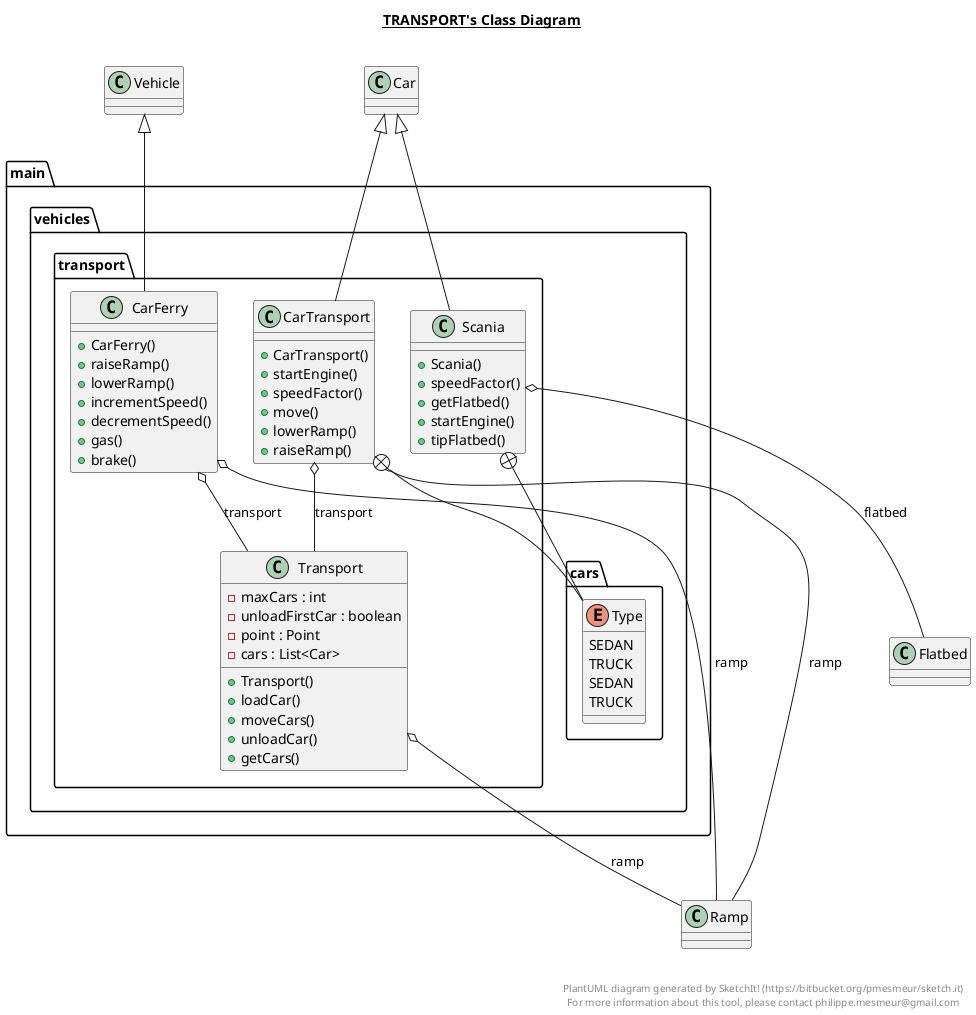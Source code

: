 @startuml

title __TRANSPORT's Class Diagram__\n

  package main {
    package main.vehicles {
      package main.vehicles.transport {
        class CarFerry {
            + CarFerry()
            + raiseRamp()
            + lowerRamp()
            + incrementSpeed()
            + decrementSpeed()
            + gas()
            + brake()
        }
      }
    }
  }
  

  package main {
    package main.vehicles {
      package main.vehicles.transport {
        class CarTransport {
            + CarTransport()
            + startEngine()
            + speedFactor()
            + move()
            + lowerRamp()
            + raiseRamp()
        }
      }
    }
  }
  

  package main {
    package main.vehicles {
      package main.vehicles.cars {
        enum Type {
          SEDAN
          TRUCK
        }
      }
    }
  }
  

  package main {
    package main.vehicles {
      package main.vehicles.transport {
        class Scania {
            + Scania()
            + speedFactor()
            + getFlatbed()
            + startEngine()
            + tipFlatbed()
        }
      }
    }
  }
  

  package main {
    package main.vehicles {
      package main.vehicles.cars {
        enum Type {
          SEDAN
          TRUCK
        }
      }
    }
  }
  

  package main {
    package main.vehicles {
      package main.vehicles.transport {
        class Transport {
            - maxCars : int
            - unloadFirstCar : boolean
            - point : Point
            - cars : List<Car>
            + Transport()
            + loadCar()
            + moveCars()
            + unloadCar()
            + getCars()
        }
      }
    }
  }
  

  CarFerry -up-|> Vehicle
  CarFerry o-- Ramp : ramp
  CarFerry o-- Transport : transport
  CarTransport -up-|> Car
  CarTransport o-- Ramp : ramp
  CarTransport o-- Transport : transport
  CarTransport +-down- Type
  Scania -up-|> Car
  Scania o-- Flatbed : flatbed
  Scania +-down- Type
  Transport o-- Ramp : ramp


right footer


PlantUML diagram generated by SketchIt! (https://bitbucket.org/pmesmeur/sketch.it)
For more information about this tool, please contact philippe.mesmeur@gmail.com
endfooter

@enduml
